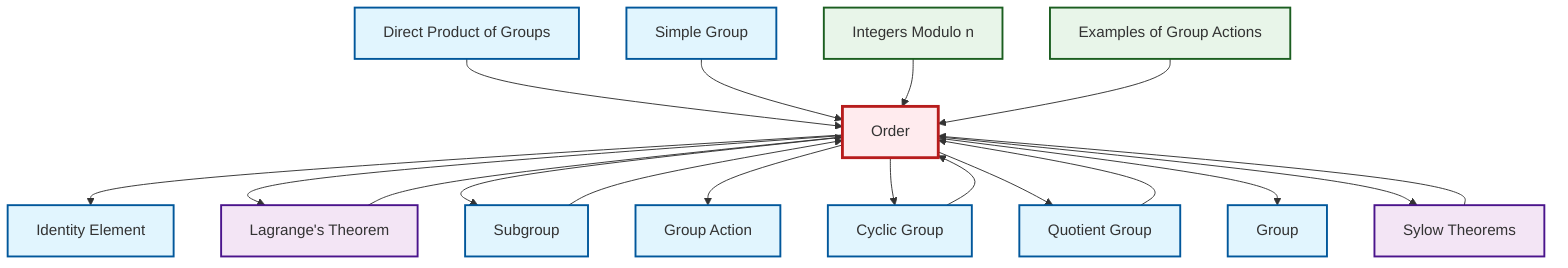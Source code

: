 graph TD
    classDef definition fill:#e1f5fe,stroke:#01579b,stroke-width:2px
    classDef theorem fill:#f3e5f5,stroke:#4a148c,stroke-width:2px
    classDef axiom fill:#fff3e0,stroke:#e65100,stroke-width:2px
    classDef example fill:#e8f5e9,stroke:#1b5e20,stroke-width:2px
    classDef current fill:#ffebee,stroke:#b71c1c,stroke-width:3px
    ex-group-action-examples["Examples of Group Actions"]:::example
    def-subgroup["Subgroup"]:::definition
    thm-sylow["Sylow Theorems"]:::theorem
    thm-lagrange["Lagrange's Theorem"]:::theorem
    def-simple-group["Simple Group"]:::definition
    def-identity-element["Identity Element"]:::definition
    def-order["Order"]:::definition
    def-direct-product["Direct Product of Groups"]:::definition
    ex-quotient-integers-mod-n["Integers Modulo n"]:::example
    def-cyclic-group["Cyclic Group"]:::definition
    def-group["Group"]:::definition
    def-quotient-group["Quotient Group"]:::definition
    def-group-action["Group Action"]:::definition
    def-order --> def-identity-element
    def-order --> thm-lagrange
    thm-sylow --> def-order
    def-subgroup --> def-order
    def-direct-product --> def-order
    def-order --> def-subgroup
    def-simple-group --> def-order
    thm-lagrange --> def-order
    def-quotient-group --> def-order
    def-cyclic-group --> def-order
    def-order --> def-group-action
    ex-quotient-integers-mod-n --> def-order
    def-order --> def-cyclic-group
    def-order --> def-quotient-group
    def-order --> def-group
    ex-group-action-examples --> def-order
    def-order --> thm-sylow
    class def-order current